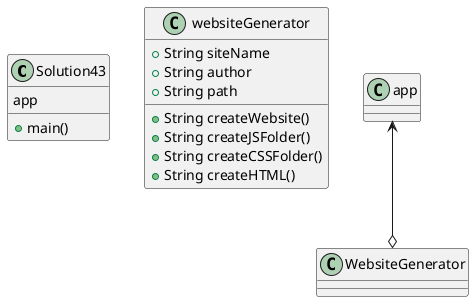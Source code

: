 @startuml
'https://plantuml.com/class-diagram
class Solution43
{
app

+main()
}


class websiteGenerator{

+String siteName
+String author
+String path

+String createWebsite()
+String createJSFolder()
+String createCSSFolder()
+String createHTML()
}


app <--o WebsiteGenerator

@enduml